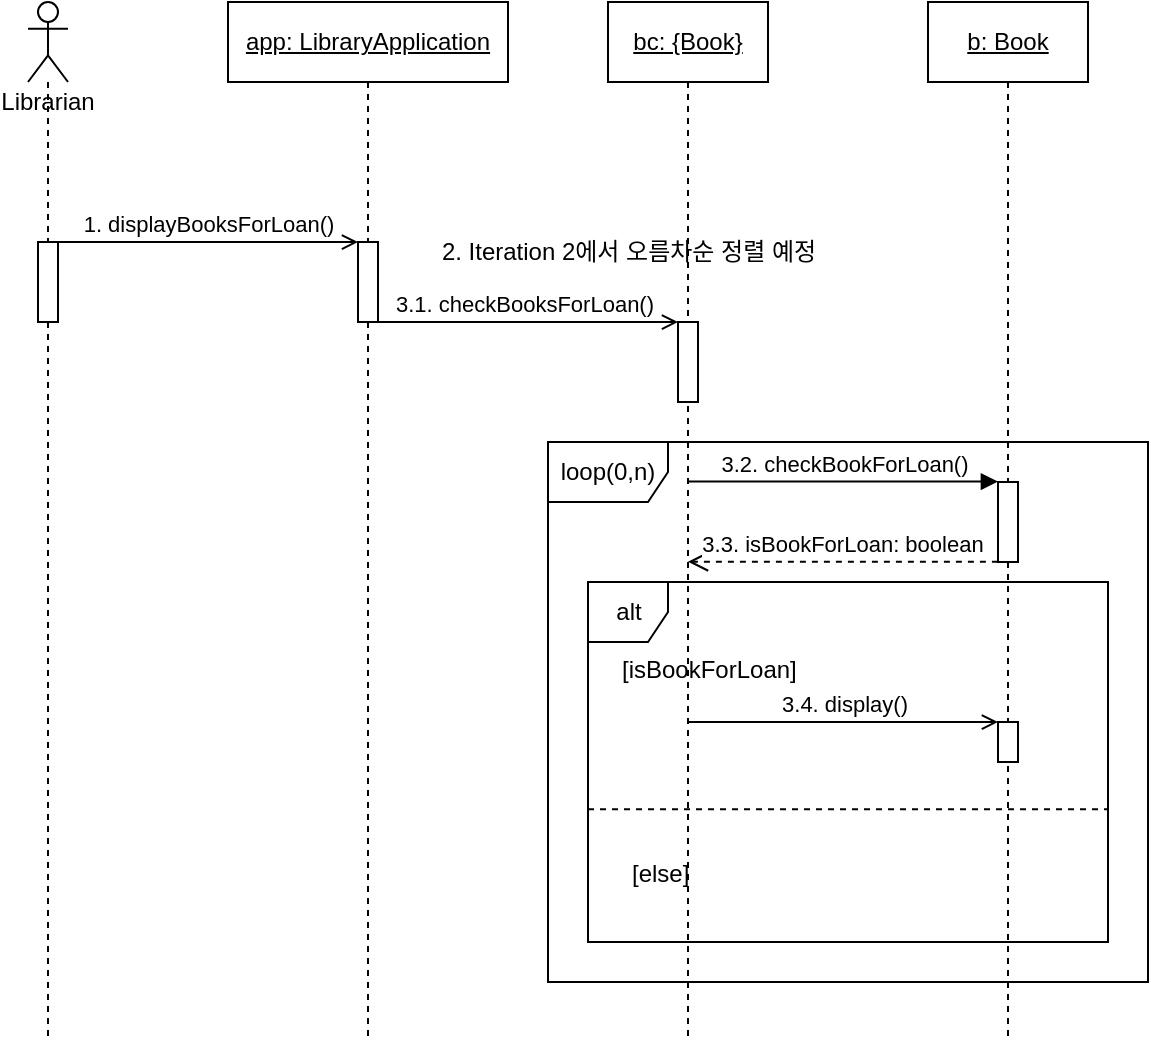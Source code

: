 <mxfile>
    <diagram id="SbDjxOFhfJFgFubJpmIF" name="Page-1">
        <mxGraphModel dx="611" dy="626" grid="1" gridSize="10" guides="1" tooltips="1" connect="1" arrows="1" fold="1" page="1" pageScale="1" pageWidth="850" pageHeight="1100" math="0" shadow="0">
            <root>
                <mxCell id="0"/>
                <mxCell id="1" parent="0"/>
                <mxCell id="72" value="loop(0,n)" style="shape=umlFrame;whiteSpace=wrap;html=1;" parent="1" vertex="1">
                    <mxGeometry x="290" y="260" width="300" height="270" as="geometry"/>
                </mxCell>
                <mxCell id="77" value="alt" style="shape=umlFrame;tabWidth=110;tabHeight=30;tabPosition=left;html=1;boundedLbl=1;labelInHeader=1;width=40;height=30;" vertex="1" parent="1">
                    <mxGeometry x="310" y="330" width="260" height="180" as="geometry"/>
                </mxCell>
                <mxCell id="78" value="[isBookForLoan]" style="text" vertex="1" parent="77">
                    <mxGeometry width="100" height="20" relative="1" as="geometry">
                        <mxPoint x="15" y="30" as="offset"/>
                    </mxGeometry>
                </mxCell>
                <mxCell id="79" value="[else]" style="line;strokeWidth=1;dashed=1;labelPosition=center;verticalLabelPosition=bottom;align=left;verticalAlign=top;spacingLeft=20;spacingTop=15;" vertex="1" parent="77">
                    <mxGeometry y="110.004" width="260" height="7.2" as="geometry"/>
                </mxCell>
                <mxCell id="4" value="Librarian&lt;br&gt;" style="shape=umlLifeline;participant=umlActor;perimeter=lifelinePerimeter;whiteSpace=wrap;html=1;container=1;collapsible=0;recursiveResize=0;verticalAlign=top;spacingTop=36;outlineConnect=0;" parent="1" vertex="1">
                    <mxGeometry x="30" y="40" width="20" height="520" as="geometry"/>
                </mxCell>
                <mxCell id="57" style="edgeStyle=none;html=1;" parent="4" source="5" target="4" edge="1">
                    <mxGeometry relative="1" as="geometry"/>
                </mxCell>
                <mxCell id="5" value="" style="html=1;points=[];perimeter=orthogonalPerimeter;" parent="4" vertex="1">
                    <mxGeometry x="5" y="120" width="10" height="40" as="geometry"/>
                </mxCell>
                <mxCell id="8" value="&lt;u&gt;app: LibraryApplication&lt;/u&gt;" style="shape=umlLifeline;perimeter=lifelinePerimeter;whiteSpace=wrap;html=1;container=1;collapsible=0;recursiveResize=0;outlineConnect=0;" parent="1" vertex="1">
                    <mxGeometry x="130" y="40" width="140" height="520" as="geometry"/>
                </mxCell>
                <mxCell id="37" value="" style="html=1;points=[];perimeter=orthogonalPerimeter;" parent="8" vertex="1">
                    <mxGeometry x="65" y="120" width="10" height="40" as="geometry"/>
                </mxCell>
                <mxCell id="11" value="&lt;u&gt;bc: {Book}&lt;/u&gt;" style="shape=umlLifeline;perimeter=lifelinePerimeter;whiteSpace=wrap;html=1;container=1;collapsible=0;recursiveResize=0;outlineConnect=0;" parent="1" vertex="1">
                    <mxGeometry x="320" y="40" width="80" height="520" as="geometry"/>
                </mxCell>
                <mxCell id="65" value="" style="html=1;points=[];perimeter=orthogonalPerimeter;" parent="11" vertex="1">
                    <mxGeometry x="35" y="160" width="10" height="40" as="geometry"/>
                </mxCell>
                <mxCell id="48" value="&lt;u style=&quot;&quot;&gt;b: Book&lt;/u&gt;" style="shape=umlLifeline;perimeter=lifelinePerimeter;whiteSpace=wrap;html=1;container=1;collapsible=0;recursiveResize=0;outlineConnect=0;" parent="1" vertex="1">
                    <mxGeometry x="480" y="40" width="80" height="520" as="geometry"/>
                </mxCell>
                <mxCell id="71" value="" style="html=1;points=[];perimeter=orthogonalPerimeter;" parent="48" vertex="1">
                    <mxGeometry x="35" y="240" width="10" height="40" as="geometry"/>
                </mxCell>
                <mxCell id="84" value="" style="html=1;points=[];perimeter=orthogonalPerimeter;" vertex="1" parent="48">
                    <mxGeometry x="35" y="360" width="10" height="20" as="geometry"/>
                </mxCell>
                <mxCell id="62" value="1. displayBooksForLoan()" style="html=1;verticalAlign=bottom;labelBackgroundColor=none;endArrow=open;endFill=0;elbow=vertical;entryX=0.001;entryY=0.001;entryDx=0;entryDy=0;entryPerimeter=0;" parent="1" source="5" target="37" edge="1">
                    <mxGeometry width="160" relative="1" as="geometry">
                        <mxPoint x="80" y="290" as="sourcePoint"/>
                        <mxPoint x="240" y="290" as="targetPoint"/>
                    </mxGeometry>
                </mxCell>
                <mxCell id="64" value="2. Iteration 2에서 오름차순 정렬 예정" style="text;html=1;align=center;verticalAlign=middle;resizable=0;points=[];autosize=1;strokeColor=none;fillColor=none;" parent="1" vertex="1">
                    <mxGeometry x="220" y="150" width="220" height="30" as="geometry"/>
                </mxCell>
                <mxCell id="66" value="3.1. checkBooksForLoan()" style="html=1;verticalAlign=bottom;labelBackgroundColor=none;endArrow=open;endFill=0;elbow=vertical;entryX=0.001;entryY=0.001;entryDx=0;entryDy=0;entryPerimeter=0;" parent="1" source="8" target="65" edge="1">
                    <mxGeometry width="160" relative="1" as="geometry">
                        <mxPoint x="205" y="200.04" as="sourcePoint"/>
                        <mxPoint x="400" y="330" as="targetPoint"/>
                    </mxGeometry>
                </mxCell>
                <mxCell id="73" value="3.2. checkBookForLoan()" style="html=1;verticalAlign=bottom;endArrow=block;entryX=-0.005;entryY=-0.005;entryDx=0;entryDy=0;entryPerimeter=0;" edge="1" parent="1" source="11" target="71">
                    <mxGeometry width="80" relative="1" as="geometry">
                        <mxPoint x="380" y="370" as="sourcePoint"/>
                        <mxPoint x="460" y="370" as="targetPoint"/>
                    </mxGeometry>
                </mxCell>
                <mxCell id="74" value="3.3. isBookForLoan: boolean" style="html=1;verticalAlign=bottom;endArrow=open;dashed=1;endSize=8;exitX=-0.005;exitY=0.997;exitDx=0;exitDy=0;exitPerimeter=0;" edge="1" parent="1" source="71" target="11">
                    <mxGeometry relative="1" as="geometry">
                        <mxPoint x="460" y="370" as="sourcePoint"/>
                        <mxPoint x="380" y="370" as="targetPoint"/>
                    </mxGeometry>
                </mxCell>
                <mxCell id="83" value="3.4. display()" style="html=1;verticalAlign=bottom;labelBackgroundColor=none;endArrow=open;endFill=0;entryX=-0.002;entryY=0.001;entryDx=0;entryDy=0;entryPerimeter=0;" edge="1" parent="1" source="11" target="84">
                    <mxGeometry width="160" relative="1" as="geometry">
                        <mxPoint x="360" y="410" as="sourcePoint"/>
                        <mxPoint x="520" y="410" as="targetPoint"/>
                    </mxGeometry>
                </mxCell>
            </root>
        </mxGraphModel>
    </diagram>
</mxfile>